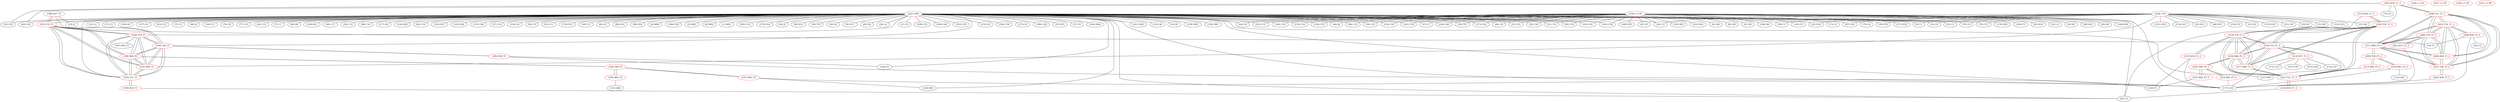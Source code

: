 graph {
	188 [label="(188) R37_T1" color=red]
	19 [label="(19) J1"]
	16 [label="(16) T1"]
	193 [label="(193) T19_T1"]
	189 [label="(189) R38_T1" color=red]
	177 [label="(177) U10"]
	144 [label="(144) P2"]
	194 [label="(194) T20_T1"]
	190 [label="(190) R39_T1" color=red]
	44 [label="(44) U5"]
	195 [label="(195) T21_T1"]
	191 [label="(191) R40_T1" color=red]
	198 [label="(198) R80_P3"]
	192 [label="(192) T18_T1"]
	195 [label="(195) T21_T1"]
	194 [label="(194) T20_T1"]
	193 [label="(193) T19_T1"]
	192 [label="(192) T18_T1" color=red]
	187 [label="(187) R36_T1"]
	198 [label="(198) R80_P3"]
	195 [label="(195) T21_T1"]
	194 [label="(194) T20_T1"]
	193 [label="(193) T19_T1"]
	191 [label="(191) R40_T1"]
	193 [label="(193) T19_T1" color=red]
	188 [label="(188) R37_T1"]
	198 [label="(198) R80_P3"]
	192 [label="(192) T18_T1"]
	195 [label="(195) T21_T1"]
	194 [label="(194) T20_T1"]
	191 [label="(191) R40_T1"]
	194 [label="(194) T20_T1" color=red]
	189 [label="(189) R38_T1"]
	198 [label="(198) R80_P3"]
	192 [label="(192) T18_T1"]
	195 [label="(195) T21_T1"]
	193 [label="(193) T19_T1"]
	191 [label="(191) R40_T1"]
	195 [label="(195) T21_T1" color=red]
	190 [label="(190) R39_T1"]
	198 [label="(198) R80_P3"]
	192 [label="(192) T18_T1"]
	194 [label="(194) T20_T1"]
	193 [label="(193) T19_T1"]
	191 [label="(191) R40_T1"]
	196 [label="(196) T80_P3" color=red]
	197 [label="(197) R81_P3"]
	199 [label="(199) R82_P3"]
	198 [label="(198) R80_P3"]
	197 [label="(197) R81_P3" color=red]
	129 [label="(129) R40"]
	177 [label="(177) U10"]
	196 [label="(196) T80_P3"]
	198 [label="(198) R80_P3" color=red]
	192 [label="(192) T18_T1"]
	195 [label="(195) T21_T1"]
	194 [label="(194) T20_T1"]
	193 [label="(193) T19_T1"]
	191 [label="(191) R40_T1"]
	196 [label="(196) T80_P3"]
	199 [label="(199) R82_P3" color=red]
	131 [label="(131) R42"]
	196 [label="(196) T80_P3"]
	200 [label="(200) R36_T1_2" color=red]
	177 [label="(177) U10"]
	10 [label="(10) U2"]
	16 [label="(16) T1"]
	205 [label="(205) T18_T1_2"]
	201 [label="(201) R37_T1_2" color=red]
	177 [label="(177) U10"]
	206 [label="(206) T19_T1_2"]
	202 [label="(202) R38_T1_2" color=red]
	177 [label="(177) U10"]
	207 [label="(207) T20_T1_2"]
	203 [label="(203) R39_T1_2" color=red]
	70 [label="(70) C25"]
	69 [label="(69) C24"]
	72 [label="(72) L8"]
	21 [label="(21) D4"]
	208 [label="(208) T21_T1_2"]
	204 [label="(204) R40_T1_2" color=red]
	211 [label="(211) R80_P3_2"]
	205 [label="(205) T18_T1_2"]
	208 [label="(208) T21_T1_2"]
	207 [label="(207) T20_T1_2"]
	206 [label="(206) T19_T1_2"]
	205 [label="(205) T18_T1_2" color=red]
	207 [label="(207) T20_T1_2"]
	206 [label="(206) T19_T1_2"]
	208 [label="(208) T21_T1_2"]
	200 [label="(200) R36_T1_2"]
	211 [label="(211) R80_P3_2"]
	204 [label="(204) R40_T1_2"]
	206 [label="(206) T19_T1_2" color=red]
	207 [label="(207) T20_T1_2"]
	205 [label="(205) T18_T1_2"]
	208 [label="(208) T21_T1_2"]
	201 [label="(201) R37_T1_2"]
	211 [label="(211) R80_P3_2"]
	204 [label="(204) R40_T1_2"]
	207 [label="(207) T20_T1_2" color=red]
	206 [label="(206) T19_T1_2"]
	205 [label="(205) T18_T1_2"]
	208 [label="(208) T21_T1_2"]
	202 [label="(202) R38_T1_2"]
	211 [label="(211) R80_P3_2"]
	204 [label="(204) R40_T1_2"]
	208 [label="(208) T21_T1_2" color=red]
	207 [label="(207) T20_T1_2"]
	206 [label="(206) T19_T1_2"]
	205 [label="(205) T18_T1_2"]
	203 [label="(203) R39_T1_2"]
	211 [label="(211) R80_P3_2"]
	204 [label="(204) R40_T1_2"]
	209 [label="(209) T80_P3_2" color=red]
	210 [label="(210) R81_P3_2"]
	212 [label="(212) R82_P3_2"]
	211 [label="(211) R80_P3_2"]
	210 [label="(210) R81_P3_2" color=red]
	177 [label="(177) U10"]
	110 [label="(110) R41"]
	209 [label="(209) T80_P3_2"]
	211 [label="(211) R80_P3_2" color=red]
	205 [label="(205) T18_T1_2"]
	208 [label="(208) T21_T1_2"]
	207 [label="(207) T20_T1_2"]
	206 [label="(206) T19_T1_2"]
	204 [label="(204) R40_T1_2"]
	209 [label="(209) T80_P3_2"]
	212 [label="(212) R82_P3_2" color=red]
	127 [label="(127) R39"]
	209 [label="(209) T80_P3_2"]
	213 [label="(213) R36_T1_3" color=red]
	177 [label="(177) U10"]
	143 [label="(143) P1"]
	218 [label="(218) T18_T1_3"]
	214 [label="(214) R37_T1_3" color=red]
	172 [label="(172) L10"]
	177 [label="(177) U10"]
	157 [label="(157) C45"]
	153 [label="(153) C44"]
	174 [label="(174) C47"]
	219 [label="(219) T19_T1_3"]
	215 [label="(215) R38_T1_3" color=red]
	44 [label="(44) U5"]
	220 [label="(220) T20_T1_3"]
	216 [label="(216) R39_T1_3" color=red]
	44 [label="(44) U5"]
	221 [label="(221) T21_T1_3"]
	217 [label="(217) R40_T1_3" color=red]
	224 [label="(224) R80_P3_3"]
	218 [label="(218) T18_T1_3"]
	221 [label="(221) T21_T1_3"]
	220 [label="(220) T20_T1_3"]
	219 [label="(219) T19_T1_3"]
	218 [label="(218) T18_T1_3" color=red]
	220 [label="(220) T20_T1_3"]
	219 [label="(219) T19_T1_3"]
	221 [label="(221) T21_T1_3"]
	213 [label="(213) R36_T1_3"]
	224 [label="(224) R80_P3_3"]
	217 [label="(217) R40_T1_3"]
	219 [label="(219) T19_T1_3" color=red]
	220 [label="(220) T20_T1_3"]
	218 [label="(218) T18_T1_3"]
	221 [label="(221) T21_T1_3"]
	214 [label="(214) R37_T1_3"]
	224 [label="(224) R80_P3_3"]
	217 [label="(217) R40_T1_3"]
	220 [label="(220) T20_T1_3" color=red]
	219 [label="(219) T19_T1_3"]
	218 [label="(218) T18_T1_3"]
	221 [label="(221) T21_T1_3"]
	215 [label="(215) R38_T1_3"]
	224 [label="(224) R80_P3_3"]
	217 [label="(217) R40_T1_3"]
	221 [label="(221) T21_T1_3" color=red]
	220 [label="(220) T20_T1_3"]
	219 [label="(219) T19_T1_3"]
	218 [label="(218) T18_T1_3"]
	216 [label="(216) R39_T1_3"]
	224 [label="(224) R80_P3_3"]
	217 [label="(217) R40_T1_3"]
	222 [label="(222) T80_P3_3" color=red]
	223 [label="(223) R81_P3_3"]
	225 [label="(225) R82_P3_3"]
	224 [label="(224) R80_P3_3"]
	223 [label="(223) R81_P3_3" color=red]
	177 [label="(177) U10"]
	222 [label="(222) T80_P3_3"]
	224 [label="(224) R80_P3_3" color=red]
	218 [label="(218) T18_T1_3"]
	221 [label="(221) T21_T1_3"]
	220 [label="(220) T20_T1_3"]
	219 [label="(219) T19_T1_3"]
	217 [label="(217) R40_T1_3"]
	222 [label="(222) T80_P3_3"]
	225 [label="(225) R82_P3_3" color=red]
	143 [label="(143) P1"]
	222 [label="(222) T80_P3_3"]
	226 [label="(226) +1.5V" color=red]
	227 [label="(227) +1.2V" color=red]
	228 [label="(228) +5V" color=red]
	9 [label="(9) U1"]
	133 [label="(133) D10"]
	151 [label="(151) F6"]
	33 [label="(33) D2"]
	32 [label="(32) C4"]
	31 [label="(31) R3"]
	135 [label="(135) D11"]
	123 [label="(123) LED1"]
	134 [label="(134) D12"]
	91 [label="(91) R13"]
	12 [label="(12) C1"]
	78 [label="(78) U9"]
	79 [label="(79) C27"]
	28 [label="(28) C5"]
	84 [label="(84) R15"]
	35 [label="(35) D16"]
	87 [label="(87) C26"]
	150 [label="(150) F4"]
	21 [label="(21) D4"]
	30 [label="(30) TP2"]
	24 [label="(24) U3"]
	23 [label="(23) D3"]
	191 [label="(191) R40_T1"]
	229 [label="(229) +3.3V" color=red]
	149 [label="(149) F5"]
	60 [label="(60) C23"]
	56 [label="(56) C22"]
	154 [label="(154) C43"]
	61 [label="(61) R10"]
	163 [label="(163) C39"]
	177 [label="(177) U10"]
	22 [label="(22) L3"]
	20 [label="(20) R2"]
	37 [label="(37) C7"]
	99 [label="(99) R23"]
	26 [label="(26) D6"]
	24 [label="(24) U3"]
	108 [label="(108) R26"]
	164 [label="(164) C40"]
	29 [label="(29) TP1"]
	168 [label="(168) R55"]
	173 [label="(173) C42"]
	66 [label="(66) U6"]
	53 [label="(53) C21"]
	52 [label="(52) C20"]
	67 [label="(67) R7"]
	51 [label="(51) C19"]
	50 [label="(50) C18"]
	105 [label="(105) R25"]
	165 [label="(165) C41"]
	162 [label="(162) C38"]
	102 [label="(102) R24"]
	64 [label="(64) U8"]
	161 [label="(161) C37"]
	160 [label="(160) C35"]
	159 [label="(159) C34"]
	158 [label="(158) C33"]
	63 [label="(63) R8"]
	62 [label="(62) R9"]
	41 [label="(41) R5"]
	44 [label="(44) U5"]
	46 [label="(46) J4"]
	186 [label="(186) R6"]
	142 [label="(142) F3"]
	73 [label="(73) L5"]
	74 [label="(74) L6"]
	171 [label="(171) R52"]
	170 [label="(170) R50"]
	230 [label="(230) +1.0V" color=red]
	231 [label="(231) +1.8V" color=red]
	232 [label="(232) GND" color=red]
	11 [label="(11) C2"]
	109 [label="(109) C31"]
	166 [label="(166) C48"]
	164 [label="(164) C40"]
	165 [label="(165) C41"]
	162 [label="(162) C38"]
	161 [label="(161) C37"]
	103 [label="(103) C29"]
	64 [label="(64) U8"]
	127 [label="(127) R39"]
	160 [label="(160) C35"]
	114 [label="(114) Q2"]
	106 [label="(106) C30"]
	175 [label="(175) S5"]
	100 [label="(100) C28"]
	163 [label="(163) C39"]
	25 [label="(25) BT1"]
	24 [label="(24) U3"]
	27 [label="(27) C6"]
	177 [label="(177) U10"]
	30 [label="(30) TP2"]
	28 [label="(28) C5"]
	29 [label="(29) TP1"]
	144 [label="(144) P2"]
	140 [label="(140) SW4"]
	141 [label="(141) SW2"]
	132 [label="(132) Q6"]
	9 [label="(9) U1"]
	14 [label="(14) R1"]
	139 [label="(139) SW3"]
	138 [label="(138) SW1"]
	13 [label="(13) L2"]
	12 [label="(12) C1"]
	17 [label="(17) C3"]
	173 [label="(173) C42"]
	136 [label="(136) Q5"]
	137 [label="(137) Q1"]
	19 [label="(19) J1"]
	69 [label="(69) C24"]
	70 [label="(70) C25"]
	44 [label="(44) U5"]
	43 [label="(43) C13"]
	75 [label="(75) Y3"]
	68 [label="(68) J3"]
	169 [label="(169) Y1"]
	76 [label="(76) C8"]
	77 [label="(77) C53"]
	42 [label="(42) C15"]
	46 [label="(46) J4"]
	71 [label="(71) L7"]
	40 [label="(40) R4"]
	66 [label="(66) U6"]
	53 [label="(53) C21"]
	52 [label="(52) C20"]
	128 [label="(128) R31"]
	51 [label="(51) C19"]
	50 [label="(50) C18"]
	49 [label="(49) C17"]
	54 [label="(54) C12"]
	48 [label="(48) C16"]
	117 [label="(117) Q4"]
	124 [label="(124) R30"]
	65 [label="(65) C10"]
	126 [label="(126) R27"]
	158 [label="(158) C33"]
	125 [label="(125) R36"]
	60 [label="(60) C23"]
	155 [label="(155) C46"]
	129 [label="(129) R40"]
	57 [label="(57) C14"]
	120 [label="(120) Q3"]
	58 [label="(58) C9"]
	159 [label="(159) C34"]
	154 [label="(154) C43"]
	56 [label="(56) C22"]
	55 [label="(55) C11"]
	143 [label="(143) P1"]
	178 [label="(178) D13"]
	183 [label="(183) Y2"]
	78 [label="(78) U9"]
	79 [label="(79) C27"]
	82 [label="(82) D7"]
	86 [label="(86) R14"]
	87 [label="(87) C26"]
	90 [label="(90) R18"]
	6 [label="(6) MH4"]
	184 [label="(184) C49"]
	5 [label="(5) MH3"]
	4 [label="(4) MH2"]
	1 [label="(1) MH1"]
	185 [label="(185) C52"]
	179 [label="(179) D14"]
	35 [label="(35) D16"]
	34 [label="(34) J2"]
	96 [label="(96) R12"]
	32 [label="(32) C4"]
	38 [label="(38) TP3"]
	39 [label="(39) D5"]
	37 [label="(37) C7"]
	95 [label="(95) R17"]
	83 [label="(83) D9"]
	36 [label="(36) L4"]
	194 [label="(194) T20_T1"]
	193 [label="(193) T19_T1"]
	192 [label="(192) T18_T1"]
	195 [label="(195) T21_T1"]
	188 -- 19
	188 -- 16
	188 -- 193
	189 -- 177
	189 -- 144
	189 -- 194
	190 -- 44
	190 -- 195
	191 -- 198
	191 -- 192
	191 -- 195
	191 -- 194
	191 -- 193
	192 -- 187
	192 -- 198
	192 -- 195
	192 -- 194
	192 -- 193
	192 -- 191
	193 -- 188
	193 -- 198
	193 -- 192
	193 -- 195
	193 -- 194
	193 -- 191
	194 -- 189
	194 -- 198
	194 -- 192
	194 -- 195
	194 -- 193
	194 -- 191
	195 -- 190
	195 -- 198
	195 -- 192
	195 -- 194
	195 -- 193
	195 -- 191
	196 -- 197
	196 -- 199
	196 -- 198
	197 -- 129
	197 -- 177
	197 -- 196
	198 -- 192
	198 -- 195
	198 -- 194
	198 -- 193
	198 -- 191
	198 -- 196
	199 -- 131
	199 -- 196
	200 -- 177
	200 -- 10
	200 -- 16
	200 -- 205
	201 -- 177
	201 -- 206
	202 -- 177
	202 -- 207
	203 -- 70
	203 -- 69
	203 -- 72
	203 -- 21
	203 -- 208
	204 -- 211
	204 -- 205
	204 -- 208
	204 -- 207
	204 -- 206
	205 -- 207
	205 -- 206
	205 -- 208
	205 -- 200
	205 -- 211
	205 -- 204
	206 -- 207
	206 -- 205
	206 -- 208
	206 -- 201
	206 -- 211
	206 -- 204
	207 -- 206
	207 -- 205
	207 -- 208
	207 -- 202
	207 -- 211
	207 -- 204
	208 -- 207
	208 -- 206
	208 -- 205
	208 -- 203
	208 -- 211
	208 -- 204
	209 -- 210
	209 -- 212
	209 -- 211
	210 -- 177
	210 -- 110
	210 -- 209
	211 -- 205
	211 -- 208
	211 -- 207
	211 -- 206
	211 -- 204
	211 -- 209
	212 -- 127
	212 -- 209
	213 -- 177
	213 -- 143
	213 -- 218
	214 -- 172
	214 -- 177
	214 -- 157
	214 -- 153
	214 -- 174
	214 -- 219
	215 -- 44
	215 -- 220
	216 -- 44
	216 -- 221
	217 -- 224
	217 -- 218
	217 -- 221
	217 -- 220
	217 -- 219
	218 -- 220
	218 -- 219
	218 -- 221
	218 -- 213
	218 -- 224
	218 -- 217
	219 -- 220
	219 -- 218
	219 -- 221
	219 -- 214
	219 -- 224
	219 -- 217
	220 -- 219
	220 -- 218
	220 -- 221
	220 -- 215
	220 -- 224
	220 -- 217
	221 -- 220
	221 -- 219
	221 -- 218
	221 -- 216
	221 -- 224
	221 -- 217
	222 -- 223
	222 -- 225
	222 -- 224
	223 -- 177
	223 -- 222
	224 -- 218
	224 -- 221
	224 -- 220
	224 -- 219
	224 -- 217
	224 -- 222
	225 -- 143
	225 -- 222
	228 -- 9
	228 -- 133
	228 -- 151
	228 -- 33
	228 -- 32
	228 -- 31
	228 -- 135
	228 -- 123
	228 -- 134
	228 -- 91
	228 -- 12
	228 -- 78
	228 -- 79
	228 -- 28
	228 -- 84
	228 -- 35
	228 -- 87
	228 -- 150
	228 -- 21
	228 -- 30
	228 -- 24
	228 -- 23
	228 -- 191
	229 -- 149
	229 -- 60
	229 -- 56
	229 -- 154
	229 -- 61
	229 -- 163
	229 -- 177
	229 -- 22
	229 -- 20
	229 -- 37
	229 -- 99
	229 -- 26
	229 -- 24
	229 -- 108
	229 -- 164
	229 -- 29
	229 -- 168
	229 -- 173
	229 -- 66
	229 -- 53
	229 -- 52
	229 -- 67
	229 -- 51
	229 -- 50
	229 -- 105
	229 -- 165
	229 -- 162
	229 -- 102
	229 -- 64
	229 -- 161
	229 -- 160
	229 -- 159
	229 -- 158
	229 -- 63
	229 -- 62
	229 -- 41
	229 -- 44
	229 -- 46
	229 -- 186
	229 -- 142
	229 -- 73
	229 -- 74
	229 -- 171
	229 -- 170
	232 -- 11
	232 -- 109
	232 -- 166
	232 -- 164
	232 -- 165
	232 -- 162
	232 -- 161
	232 -- 103
	232 -- 64
	232 -- 127
	232 -- 160
	232 -- 114
	232 -- 106
	232 -- 175
	232 -- 100
	232 -- 163
	232 -- 25
	232 -- 24
	232 -- 27
	232 -- 177
	232 -- 30
	232 -- 28
	232 -- 29
	232 -- 144
	232 -- 140
	232 -- 141
	232 -- 132
	232 -- 9
	232 -- 14
	232 -- 139
	232 -- 138
	232 -- 13
	232 -- 12
	232 -- 17
	232 -- 173
	232 -- 136
	232 -- 137
	232 -- 19
	232 -- 69
	232 -- 70
	232 -- 44
	232 -- 43
	232 -- 75
	232 -- 68
	232 -- 169
	232 -- 76
	232 -- 77
	232 -- 42
	232 -- 46
	232 -- 71
	232 -- 40
	232 -- 66
	232 -- 53
	232 -- 52
	232 -- 128
	232 -- 51
	232 -- 50
	232 -- 49
	232 -- 54
	232 -- 48
	232 -- 117
	232 -- 124
	232 -- 65
	232 -- 126
	232 -- 158
	232 -- 125
	232 -- 60
	232 -- 155
	232 -- 129
	232 -- 57
	232 -- 120
	232 -- 58
	232 -- 159
	232 -- 154
	232 -- 56
	232 -- 55
	232 -- 143
	232 -- 178
	232 -- 183
	232 -- 78
	232 -- 79
	232 -- 82
	232 -- 86
	232 -- 87
	232 -- 90
	232 -- 6
	232 -- 184
	232 -- 5
	232 -- 4
	232 -- 1
	232 -- 185
	232 -- 179
	232 -- 35
	232 -- 34
	232 -- 96
	232 -- 32
	232 -- 38
	232 -- 39
	232 -- 37
	232 -- 95
	232 -- 83
	232 -- 36
	232 -- 194
	232 -- 193
	232 -- 192
	232 -- 195
}